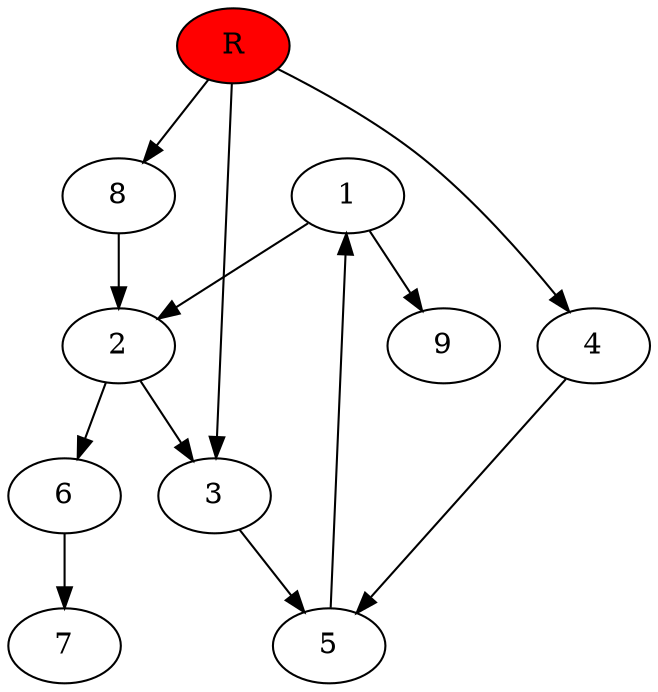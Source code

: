 digraph prb22419 {
	1
	2
	3
	4
	5
	6
	7
	8
	R [fillcolor="#ff0000" style=filled]
	1 -> 2
	1 -> 9
	2 -> 3
	2 -> 6
	3 -> 5
	4 -> 5
	5 -> 1
	6 -> 7
	8 -> 2
	R -> 3
	R -> 4
	R -> 8
}
